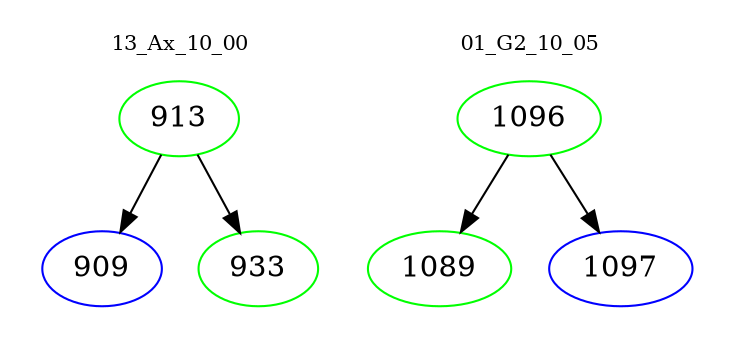 digraph{
subgraph cluster_0 {
color = white
label = "13_Ax_10_00";
fontsize=10;
T0_913 [label="913", color="green"]
T0_913 -> T0_909 [color="black"]
T0_909 [label="909", color="blue"]
T0_913 -> T0_933 [color="black"]
T0_933 [label="933", color="green"]
}
subgraph cluster_1 {
color = white
label = "01_G2_10_05";
fontsize=10;
T1_1096 [label="1096", color="green"]
T1_1096 -> T1_1089 [color="black"]
T1_1089 [label="1089", color="green"]
T1_1096 -> T1_1097 [color="black"]
T1_1097 [label="1097", color="blue"]
}
}
